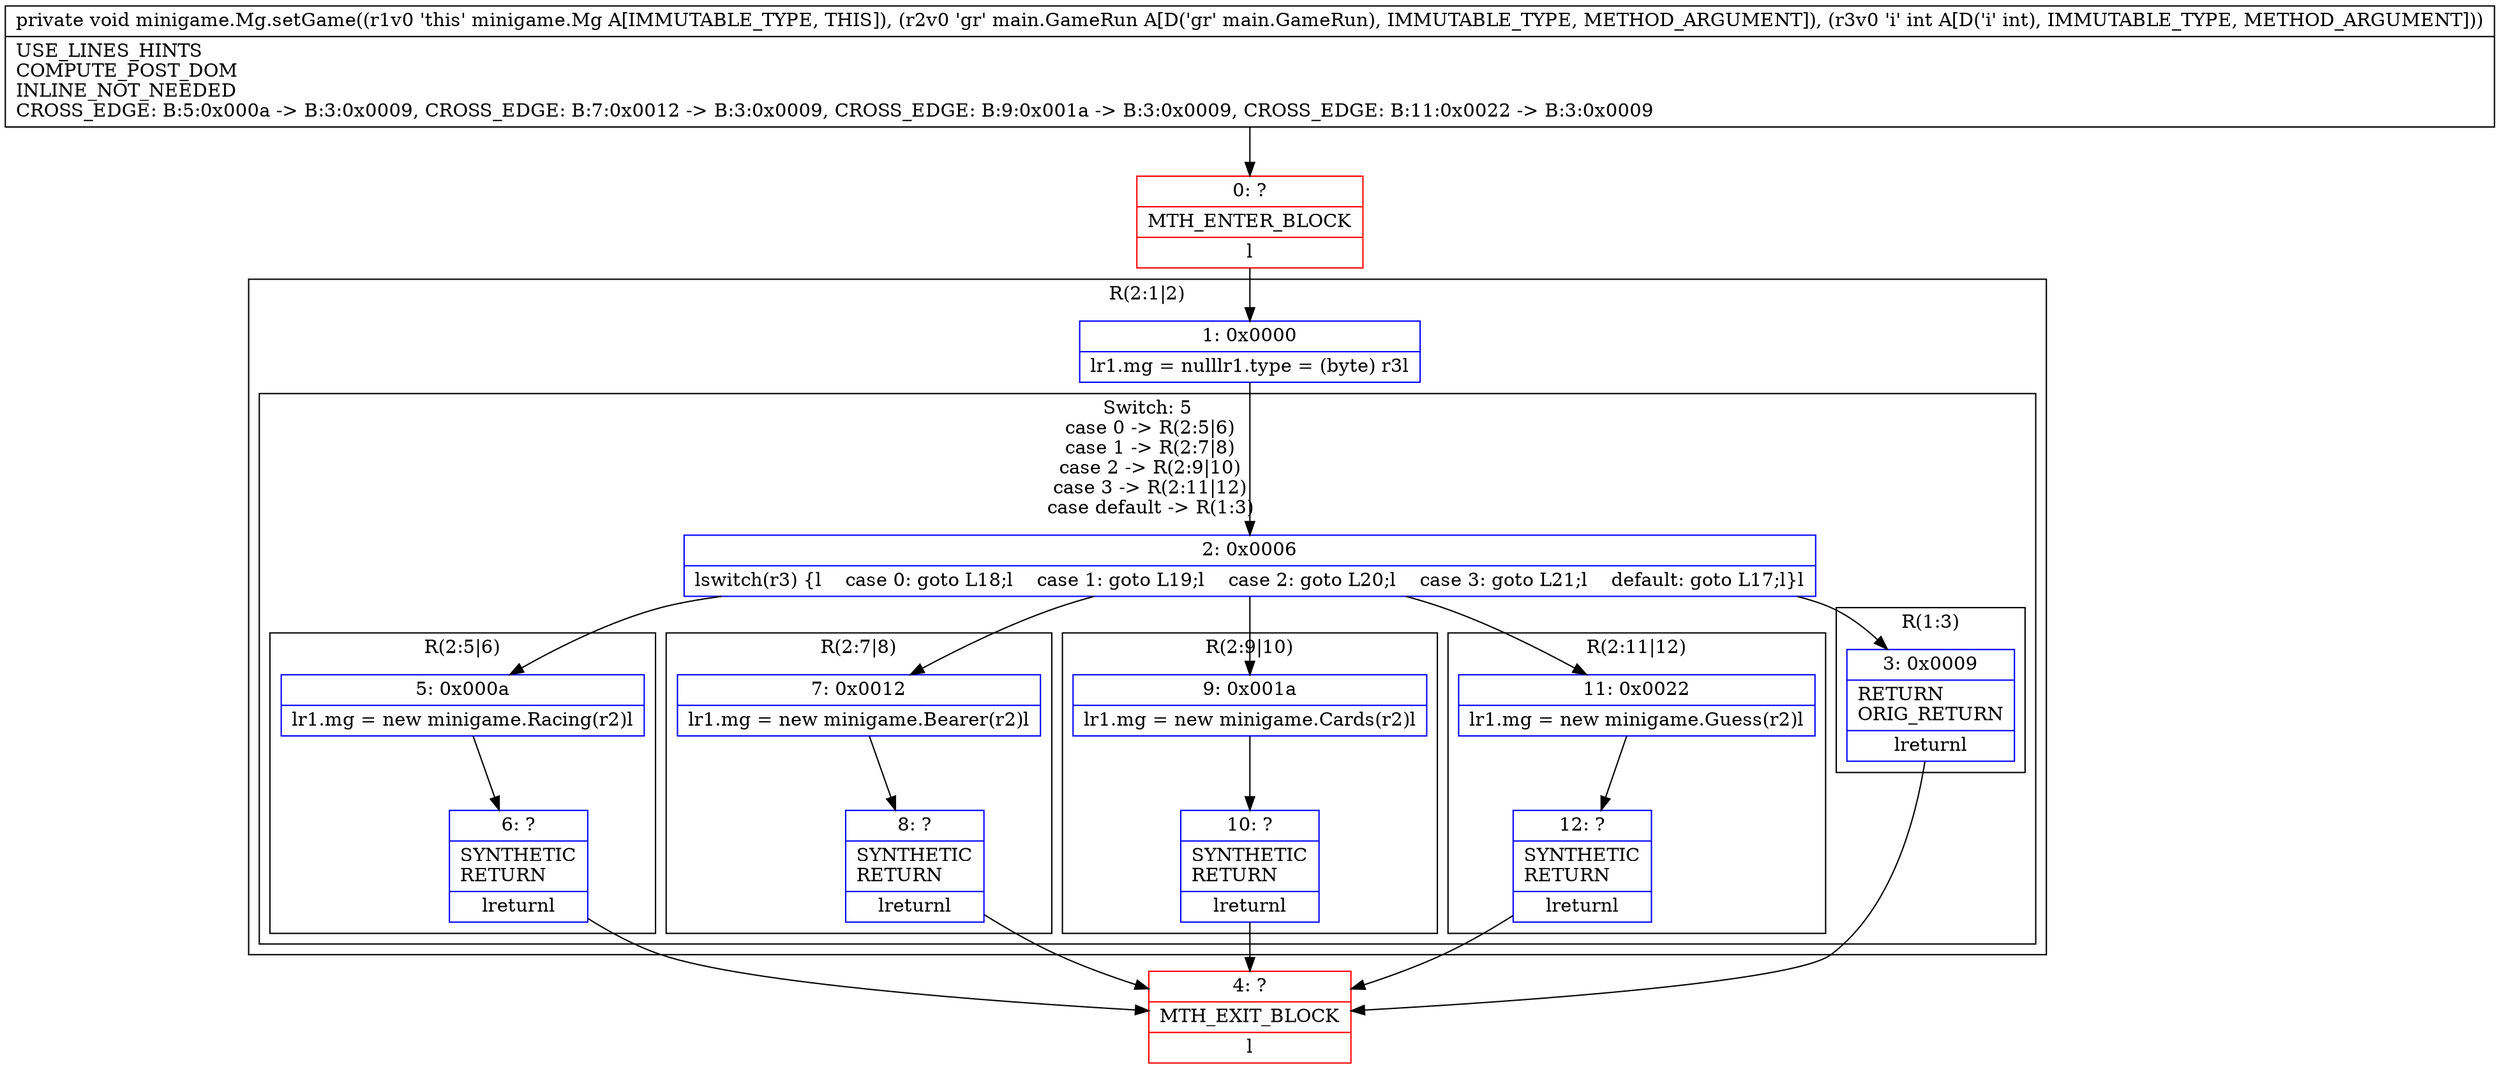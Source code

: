 digraph "CFG forminigame.Mg.setGame(Lmain\/GameRun;I)V" {
subgraph cluster_Region_1720262274 {
label = "R(2:1|2)";
node [shape=record,color=blue];
Node_1 [shape=record,label="{1\:\ 0x0000|lr1.mg = nulllr1.type = (byte) r3l}"];
subgraph cluster_SwitchRegion_1541167622 {
label = "Switch: 5
 case 0 -> R(2:5|6)
 case 1 -> R(2:7|8)
 case 2 -> R(2:9|10)
 case 3 -> R(2:11|12)
 case default -> R(1:3)";
node [shape=record,color=blue];
Node_2 [shape=record,label="{2\:\ 0x0006|lswitch(r3) \{l    case 0: goto L18;l    case 1: goto L19;l    case 2: goto L20;l    case 3: goto L21;l    default: goto L17;l\}l}"];
subgraph cluster_Region_2111815957 {
label = "R(2:5|6)";
node [shape=record,color=blue];
Node_5 [shape=record,label="{5\:\ 0x000a|lr1.mg = new minigame.Racing(r2)l}"];
Node_6 [shape=record,label="{6\:\ ?|SYNTHETIC\lRETURN\l|lreturnl}"];
}
subgraph cluster_Region_1687699358 {
label = "R(2:7|8)";
node [shape=record,color=blue];
Node_7 [shape=record,label="{7\:\ 0x0012|lr1.mg = new minigame.Bearer(r2)l}"];
Node_8 [shape=record,label="{8\:\ ?|SYNTHETIC\lRETURN\l|lreturnl}"];
}
subgraph cluster_Region_1254834305 {
label = "R(2:9|10)";
node [shape=record,color=blue];
Node_9 [shape=record,label="{9\:\ 0x001a|lr1.mg = new minigame.Cards(r2)l}"];
Node_10 [shape=record,label="{10\:\ ?|SYNTHETIC\lRETURN\l|lreturnl}"];
}
subgraph cluster_Region_1946038196 {
label = "R(2:11|12)";
node [shape=record,color=blue];
Node_11 [shape=record,label="{11\:\ 0x0022|lr1.mg = new minigame.Guess(r2)l}"];
Node_12 [shape=record,label="{12\:\ ?|SYNTHETIC\lRETURN\l|lreturnl}"];
}
subgraph cluster_Region_1881841591 {
label = "R(1:3)";
node [shape=record,color=blue];
Node_3 [shape=record,label="{3\:\ 0x0009|RETURN\lORIG_RETURN\l|lreturnl}"];
}
}
}
Node_0 [shape=record,color=red,label="{0\:\ ?|MTH_ENTER_BLOCK\l|l}"];
Node_4 [shape=record,color=red,label="{4\:\ ?|MTH_EXIT_BLOCK\l|l}"];
MethodNode[shape=record,label="{private void minigame.Mg.setGame((r1v0 'this' minigame.Mg A[IMMUTABLE_TYPE, THIS]), (r2v0 'gr' main.GameRun A[D('gr' main.GameRun), IMMUTABLE_TYPE, METHOD_ARGUMENT]), (r3v0 'i' int A[D('i' int), IMMUTABLE_TYPE, METHOD_ARGUMENT]))  | USE_LINES_HINTS\lCOMPUTE_POST_DOM\lINLINE_NOT_NEEDED\lCROSS_EDGE: B:5:0x000a \-\> B:3:0x0009, CROSS_EDGE: B:7:0x0012 \-\> B:3:0x0009, CROSS_EDGE: B:9:0x001a \-\> B:3:0x0009, CROSS_EDGE: B:11:0x0022 \-\> B:3:0x0009\l}"];
MethodNode -> Node_0;
Node_1 -> Node_2;
Node_2 -> Node_3;
Node_2 -> Node_5;
Node_2 -> Node_7;
Node_2 -> Node_9;
Node_2 -> Node_11;
Node_5 -> Node_6;
Node_6 -> Node_4;
Node_7 -> Node_8;
Node_8 -> Node_4;
Node_9 -> Node_10;
Node_10 -> Node_4;
Node_11 -> Node_12;
Node_12 -> Node_4;
Node_3 -> Node_4;
Node_0 -> Node_1;
}

